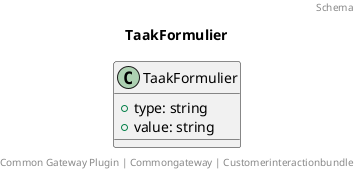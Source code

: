 @startuml
title: TaakFormulier
footer: Common Gateway Plugin | Commongateway | Customerinteractionbundle 
header: Schema

class TaakFormulier {
  + type: string
  + value: string
}
@enduml
